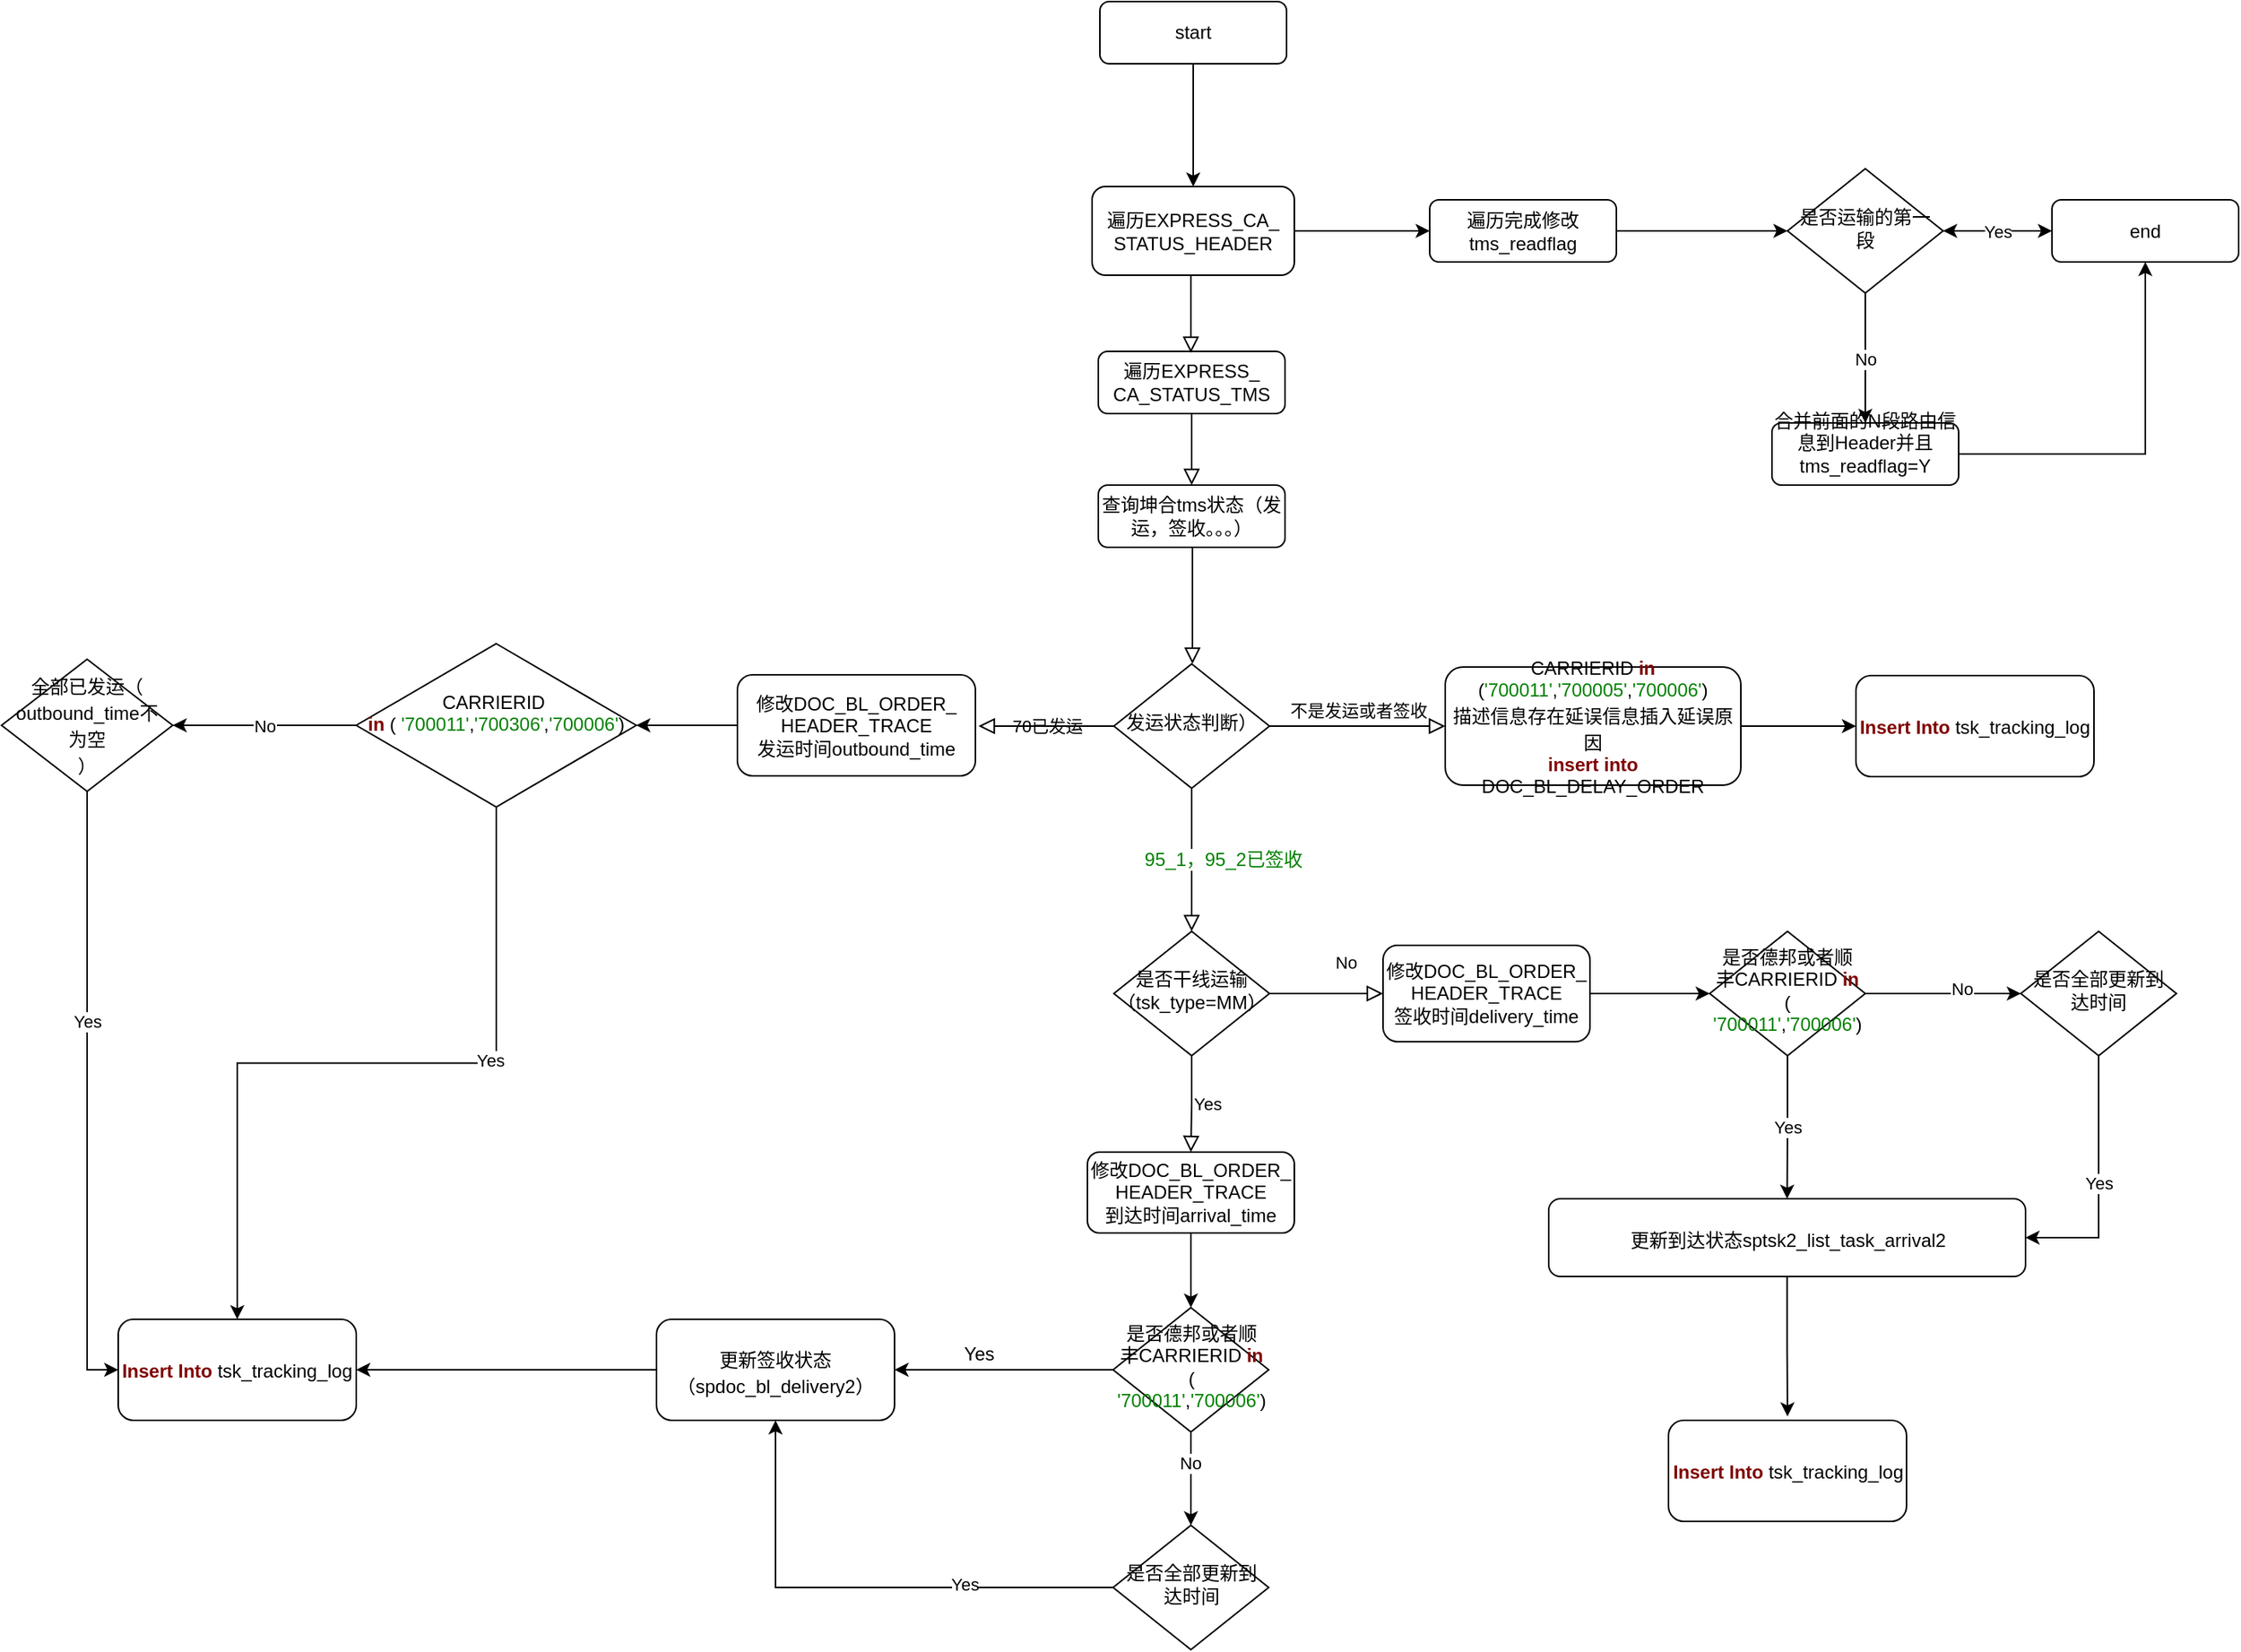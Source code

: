 <mxfile version="16.0.3" type="github">
  <diagram id="C5RBs43oDa-KdzZeNtuy" name="Page-1">
    <mxGraphModel dx="2253" dy="803" grid="1" gridSize="10" guides="1" tooltips="1" connect="1" arrows="1" fold="1" page="1" pageScale="1" pageWidth="827" pageHeight="1169" math="0" shadow="0">
      <root>
        <mxCell id="WIyWlLk6GJQsqaUBKTNV-0" />
        <mxCell id="WIyWlLk6GJQsqaUBKTNV-1" parent="WIyWlLk6GJQsqaUBKTNV-0" />
        <mxCell id="WIyWlLk6GJQsqaUBKTNV-2" value="" style="rounded=0;html=1;jettySize=auto;orthogonalLoop=1;fontSize=11;endArrow=block;endFill=0;endSize=8;strokeWidth=1;shadow=0;labelBackgroundColor=none;edgeStyle=orthogonalEdgeStyle;entryX=0.5;entryY=0;entryDx=0;entryDy=0;" parent="WIyWlLk6GJQsqaUBKTNV-1" source="WIyWlLk6GJQsqaUBKTNV-3" target="veHXGxF6ui8OIQlb3t_M-9" edge="1">
          <mxGeometry relative="1" as="geometry">
            <mxPoint x="387" y="460" as="targetPoint" />
          </mxGeometry>
        </mxCell>
        <mxCell id="WIyWlLk6GJQsqaUBKTNV-3" value="遍历&lt;span&gt;EXPRESS_&lt;br&gt;CA_STATUS_TMS&lt;/span&gt;" style="rounded=1;whiteSpace=wrap;html=1;fontSize=12;glass=0;strokeWidth=1;shadow=0;" parent="WIyWlLk6GJQsqaUBKTNV-1" vertex="1">
          <mxGeometry x="327" y="345" width="120" height="40" as="geometry" />
        </mxCell>
        <mxCell id="WIyWlLk6GJQsqaUBKTNV-4" value="&lt;span style=&quot;color: rgb(0 , 128 , 0) ; font-size: 12px ; background-color: rgb(255 , 255 , 255)&quot;&gt;95_1，&lt;/span&gt;&lt;span style=&quot;color: rgb(0 , 128 , 0) ; font-size: 12px ; background-color: rgb(255 , 255 , 255)&quot;&gt;95_2已签收&lt;/span&gt;" style="rounded=0;html=1;jettySize=auto;orthogonalLoop=1;fontSize=11;endArrow=block;endFill=0;endSize=8;strokeWidth=1;shadow=0;labelBackgroundColor=none;edgeStyle=orthogonalEdgeStyle;" parent="WIyWlLk6GJQsqaUBKTNV-1" source="WIyWlLk6GJQsqaUBKTNV-6" target="WIyWlLk6GJQsqaUBKTNV-10" edge="1">
          <mxGeometry y="20" relative="1" as="geometry">
            <mxPoint as="offset" />
          </mxGeometry>
        </mxCell>
        <mxCell id="WIyWlLk6GJQsqaUBKTNV-5" value="不是发运或者签收" style="edgeStyle=orthogonalEdgeStyle;rounded=0;html=1;jettySize=auto;orthogonalLoop=1;fontSize=11;endArrow=block;endFill=0;endSize=8;strokeWidth=1;shadow=0;labelBackgroundColor=none;" parent="WIyWlLk6GJQsqaUBKTNV-1" source="WIyWlLk6GJQsqaUBKTNV-6" target="WIyWlLk6GJQsqaUBKTNV-7" edge="1">
          <mxGeometry y="10" relative="1" as="geometry">
            <mxPoint as="offset" />
          </mxGeometry>
        </mxCell>
        <mxCell id="veHXGxF6ui8OIQlb3t_M-14" value="&lt;p class=&quot;p1&quot; style=&quot;margin: 0px ; font-stretch: normal ; font-size: 12px ; line-height: normal ; color: rgb(0 , 128 , 0)&quot;&gt;&lt;br&gt;&lt;/p&gt;" style="edgeLabel;html=1;align=center;verticalAlign=middle;resizable=0;points=[];" vertex="1" connectable="0" parent="WIyWlLk6GJQsqaUBKTNV-5">
          <mxGeometry x="-0.133" y="12" relative="1" as="geometry">
            <mxPoint as="offset" />
          </mxGeometry>
        </mxCell>
        <mxCell id="WIyWlLk6GJQsqaUBKTNV-6" value="发运状态判断）" style="rhombus;whiteSpace=wrap;html=1;shadow=0;fontFamily=Helvetica;fontSize=12;align=center;strokeWidth=1;spacing=6;spacingTop=-4;" parent="WIyWlLk6GJQsqaUBKTNV-1" vertex="1">
          <mxGeometry x="337" y="546" width="100" height="80" as="geometry" />
        </mxCell>
        <mxCell id="veHXGxF6ui8OIQlb3t_M-51" style="edgeStyle=orthogonalEdgeStyle;rounded=0;orthogonalLoop=1;jettySize=auto;html=1;entryX=0;entryY=0.5;entryDx=0;entryDy=0;" edge="1" parent="WIyWlLk6GJQsqaUBKTNV-1" source="WIyWlLk6GJQsqaUBKTNV-7" target="veHXGxF6ui8OIQlb3t_M-50">
          <mxGeometry relative="1" as="geometry" />
        </mxCell>
        <mxCell id="WIyWlLk6GJQsqaUBKTNV-7" value="&lt;p class=&quot;p1&quot; style=&quot;margin: 0px ; font-stretch: normal ; line-height: normal ; color: rgb(0 , 128 , 0)&quot;&gt;&lt;span class=&quot;s1&quot; style=&quot;color: rgb(0 , 0 , 0)&quot;&gt;CARRIERID &lt;/span&gt;&lt;span class=&quot;s2&quot; style=&quot;color: rgb(128 , 0 , 0)&quot;&gt;&lt;b&gt;in&lt;/b&gt;&lt;/span&gt;&lt;span class=&quot;s1&quot; style=&quot;color: rgb(0 , 0 , 0)&quot;&gt; (&lt;/span&gt;&#39;700011&#39;&lt;span class=&quot;s1&quot; style=&quot;color: rgb(0 , 0 , 0)&quot;&gt;,&lt;/span&gt;&#39;700005&#39;&lt;span class=&quot;s1&quot; style=&quot;color: rgb(0 , 0 , 0)&quot;&gt;,&lt;/span&gt;&#39;700006&#39;&lt;span class=&quot;s1&quot; style=&quot;color: rgb(0 , 0 , 0)&quot;&gt;)&lt;/span&gt;&lt;/p&gt;&lt;p class=&quot;p1&quot; style=&quot;margin: 0px ; font-stretch: normal ; line-height: normal&quot;&gt;描述信息存在延误信息插入延误原因&lt;/p&gt;&lt;p class=&quot;p1&quot; style=&quot;margin: 0px ; font-stretch: normal ; line-height: normal&quot;&gt;&lt;span class=&quot;s1&quot; style=&quot;color: rgb(128 , 0 , 0)&quot;&gt;&lt;b&gt;insert&lt;/b&gt;&lt;/span&gt; &lt;span class=&quot;s1&quot; style=&quot;color: rgb(128 , 0 , 0)&quot;&gt;&lt;b&gt;into&lt;/b&gt;&lt;/span&gt; DOC_BL_DELAY_ORDER&lt;/p&gt;" style="rounded=1;whiteSpace=wrap;html=1;fontSize=12;glass=0;strokeWidth=1;shadow=0;" parent="WIyWlLk6GJQsqaUBKTNV-1" vertex="1">
          <mxGeometry x="550" y="548" width="190" height="76" as="geometry" />
        </mxCell>
        <mxCell id="WIyWlLk6GJQsqaUBKTNV-8" value="No" style="rounded=0;html=1;jettySize=auto;orthogonalLoop=1;fontSize=11;endArrow=block;endFill=0;endSize=8;strokeWidth=1;shadow=0;labelBackgroundColor=none;edgeStyle=orthogonalEdgeStyle;" parent="WIyWlLk6GJQsqaUBKTNV-1" source="WIyWlLk6GJQsqaUBKTNV-10" target="WIyWlLk6GJQsqaUBKTNV-11" edge="1">
          <mxGeometry x="0.333" y="20" relative="1" as="geometry">
            <mxPoint as="offset" />
          </mxGeometry>
        </mxCell>
        <mxCell id="WIyWlLk6GJQsqaUBKTNV-9" value="Yes" style="edgeStyle=orthogonalEdgeStyle;rounded=0;html=1;jettySize=auto;orthogonalLoop=1;fontSize=11;endArrow=block;endFill=0;endSize=8;strokeWidth=1;shadow=0;labelBackgroundColor=none;" parent="WIyWlLk6GJQsqaUBKTNV-1" source="WIyWlLk6GJQsqaUBKTNV-10" target="WIyWlLk6GJQsqaUBKTNV-12" edge="1">
          <mxGeometry y="10" relative="1" as="geometry">
            <mxPoint as="offset" />
          </mxGeometry>
        </mxCell>
        <mxCell id="WIyWlLk6GJQsqaUBKTNV-10" value="是否干线运输（tsk_type=MM）" style="rhombus;whiteSpace=wrap;html=1;shadow=0;fontFamily=Helvetica;fontSize=12;align=center;strokeWidth=1;spacing=6;spacingTop=-4;" parent="WIyWlLk6GJQsqaUBKTNV-1" vertex="1">
          <mxGeometry x="337" y="718" width="100" height="80" as="geometry" />
        </mxCell>
        <mxCell id="veHXGxF6ui8OIQlb3t_M-35" style="edgeStyle=orthogonalEdgeStyle;rounded=0;orthogonalLoop=1;jettySize=auto;html=1;exitX=1;exitY=0.5;exitDx=0;exitDy=0;entryX=0;entryY=0.5;entryDx=0;entryDy=0;" edge="1" parent="WIyWlLk6GJQsqaUBKTNV-1" source="WIyWlLk6GJQsqaUBKTNV-11" target="veHXGxF6ui8OIQlb3t_M-32">
          <mxGeometry relative="1" as="geometry" />
        </mxCell>
        <mxCell id="WIyWlLk6GJQsqaUBKTNV-11" value="修改DOC_BL_ORDER_&lt;br&gt;HEADER_TRACE&lt;br&gt;签收时间&lt;span&gt;delivery_time&lt;/span&gt;" style="rounded=1;whiteSpace=wrap;html=1;fontSize=12;glass=0;strokeWidth=1;shadow=0;" parent="WIyWlLk6GJQsqaUBKTNV-1" vertex="1">
          <mxGeometry x="510" y="727" width="133" height="62" as="geometry" />
        </mxCell>
        <mxCell id="veHXGxF6ui8OIQlb3t_M-21" style="edgeStyle=orthogonalEdgeStyle;rounded=0;orthogonalLoop=1;jettySize=auto;html=1;entryX=0.5;entryY=0;entryDx=0;entryDy=0;" edge="1" parent="WIyWlLk6GJQsqaUBKTNV-1" source="WIyWlLk6GJQsqaUBKTNV-12" target="veHXGxF6ui8OIQlb3t_M-20">
          <mxGeometry relative="1" as="geometry" />
        </mxCell>
        <mxCell id="WIyWlLk6GJQsqaUBKTNV-12" value="修改DOC_BL_ORDER_&lt;br&gt;HEADER_TRACE&lt;br&gt;到达时间&lt;span&gt;arrival_time&lt;/span&gt;" style="rounded=1;whiteSpace=wrap;html=1;fontSize=12;glass=0;strokeWidth=1;shadow=0;" parent="WIyWlLk6GJQsqaUBKTNV-1" vertex="1">
          <mxGeometry x="320" y="860" width="133" height="52" as="geometry" />
        </mxCell>
        <mxCell id="veHXGxF6ui8OIQlb3t_M-60" style="edgeStyle=orthogonalEdgeStyle;rounded=0;orthogonalLoop=1;jettySize=auto;html=1;entryX=0;entryY=0.5;entryDx=0;entryDy=0;" edge="1" parent="WIyWlLk6GJQsqaUBKTNV-1" source="veHXGxF6ui8OIQlb3t_M-0" target="veHXGxF6ui8OIQlb3t_M-59">
          <mxGeometry relative="1" as="geometry" />
        </mxCell>
        <mxCell id="veHXGxF6ui8OIQlb3t_M-0" value="遍历&lt;span&gt;EXPRESS_CA_&lt;br&gt;STATUS_HEADER&lt;/span&gt;" style="rounded=1;whiteSpace=wrap;html=1;fontSize=12;glass=0;strokeWidth=1;shadow=0;" vertex="1" parent="WIyWlLk6GJQsqaUBKTNV-1">
          <mxGeometry x="323" y="239" width="130" height="57" as="geometry" />
        </mxCell>
        <mxCell id="veHXGxF6ui8OIQlb3t_M-1" value="" style="rounded=0;html=1;jettySize=auto;orthogonalLoop=1;fontSize=11;endArrow=block;endFill=0;endSize=8;strokeWidth=1;shadow=0;labelBackgroundColor=none;edgeStyle=orthogonalEdgeStyle;" edge="1" parent="WIyWlLk6GJQsqaUBKTNV-1">
          <mxGeometry relative="1" as="geometry">
            <mxPoint x="386.5" y="296" as="sourcePoint" />
            <mxPoint x="386.5" y="346" as="targetPoint" />
          </mxGeometry>
        </mxCell>
        <mxCell id="veHXGxF6ui8OIQlb3t_M-9" value="查询坤合tms状态（发运，签收。。。）" style="rounded=1;whiteSpace=wrap;html=1;fontSize=12;glass=0;strokeWidth=1;shadow=0;" vertex="1" parent="WIyWlLk6GJQsqaUBKTNV-1">
          <mxGeometry x="327" y="431" width="120" height="40" as="geometry" />
        </mxCell>
        <mxCell id="veHXGxF6ui8OIQlb3t_M-11" value="70已发运" style="rounded=0;html=1;jettySize=auto;orthogonalLoop=1;fontSize=11;endArrow=block;endFill=0;endSize=8;strokeWidth=1;shadow=0;labelBackgroundColor=none;edgeStyle=orthogonalEdgeStyle;entryX=1;entryY=0.5;entryDx=0;entryDy=0;exitX=0;exitY=0.5;exitDx=0;exitDy=0;" edge="1" parent="WIyWlLk6GJQsqaUBKTNV-1" source="WIyWlLk6GJQsqaUBKTNV-6">
          <mxGeometry relative="1" as="geometry">
            <mxPoint x="250" y="586" as="targetPoint" />
            <mxPoint x="333" y="580" as="sourcePoint" />
          </mxGeometry>
        </mxCell>
        <mxCell id="veHXGxF6ui8OIQlb3t_M-12" value="" style="rounded=0;html=1;jettySize=auto;orthogonalLoop=1;fontSize=11;endArrow=block;endFill=0;endSize=8;strokeWidth=1;shadow=0;labelBackgroundColor=none;edgeStyle=orthogonalEdgeStyle;" edge="1" parent="WIyWlLk6GJQsqaUBKTNV-1">
          <mxGeometry relative="1" as="geometry">
            <mxPoint x="387.5" y="546" as="targetPoint" />
            <mxPoint x="387.5" y="471" as="sourcePoint" />
          </mxGeometry>
        </mxCell>
        <mxCell id="veHXGxF6ui8OIQlb3t_M-18" style="edgeStyle=orthogonalEdgeStyle;rounded=0;orthogonalLoop=1;jettySize=auto;html=1;exitX=0;exitY=0.5;exitDx=0;exitDy=0;" edge="1" parent="WIyWlLk6GJQsqaUBKTNV-1" source="veHXGxF6ui8OIQlb3t_M-13" target="veHXGxF6ui8OIQlb3t_M-17">
          <mxGeometry relative="1" as="geometry" />
        </mxCell>
        <mxCell id="veHXGxF6ui8OIQlb3t_M-13" value="修改&lt;span&gt;DOC_BL_ORDER_&lt;br&gt;HEADER_TRACE&lt;br&gt;发运时间&lt;/span&gt;&lt;span&gt;outbound_time&lt;/span&gt;" style="rounded=1;whiteSpace=wrap;html=1;fontSize=12;glass=0;strokeWidth=1;shadow=0;" vertex="1" parent="WIyWlLk6GJQsqaUBKTNV-1">
          <mxGeometry x="95" y="553" width="153" height="65" as="geometry" />
        </mxCell>
        <mxCell id="veHXGxF6ui8OIQlb3t_M-53" style="edgeStyle=orthogonalEdgeStyle;rounded=0;orthogonalLoop=1;jettySize=auto;html=1;entryX=0.5;entryY=0;entryDx=0;entryDy=0;" edge="1" parent="WIyWlLk6GJQsqaUBKTNV-1" source="veHXGxF6ui8OIQlb3t_M-17" target="veHXGxF6ui8OIQlb3t_M-29">
          <mxGeometry relative="1" as="geometry" />
        </mxCell>
        <mxCell id="veHXGxF6ui8OIQlb3t_M-54" value="Yes" style="edgeLabel;html=1;align=center;verticalAlign=middle;resizable=0;points=[];" vertex="1" connectable="0" parent="veHXGxF6ui8OIQlb3t_M-53">
          <mxGeometry x="-0.345" y="-4" relative="1" as="geometry">
            <mxPoint as="offset" />
          </mxGeometry>
        </mxCell>
        <mxCell id="veHXGxF6ui8OIQlb3t_M-55" value="No" style="edgeStyle=orthogonalEdgeStyle;rounded=0;orthogonalLoop=1;jettySize=auto;html=1;entryX=1;entryY=0.5;entryDx=0;entryDy=0;" edge="1" parent="WIyWlLk6GJQsqaUBKTNV-1" source="veHXGxF6ui8OIQlb3t_M-17" target="veHXGxF6ui8OIQlb3t_M-52">
          <mxGeometry relative="1" as="geometry" />
        </mxCell>
        <mxCell id="veHXGxF6ui8OIQlb3t_M-17" value="&lt;p class=&quot;p1&quot; style=&quot;margin: 0px ; font-stretch: normal ; line-height: normal ; color: rgb(0 , 128 , 0)&quot;&gt;&lt;span class=&quot;s1&quot; style=&quot;color: rgb(0 , 0 , 0)&quot;&gt;CARRIERID&amp;nbsp;&lt;/span&gt;&lt;/p&gt;&lt;p class=&quot;p1&quot; style=&quot;margin: 0px ; font-stretch: normal ; line-height: normal ; color: rgb(0 , 128 , 0)&quot;&gt;&lt;span class=&quot;s2&quot; style=&quot;color: rgb(128 , 0 , 0)&quot;&gt;&lt;b&gt;in&lt;/b&gt;&lt;/span&gt;&lt;span class=&quot;s1&quot; style=&quot;color: rgb(0 , 0 , 0)&quot;&gt;&amp;nbsp;(&amp;nbsp;&lt;/span&gt;&#39;700011&#39;&lt;span class=&quot;s1&quot; style=&quot;color: rgb(0 , 0 , 0)&quot;&gt;,&lt;/span&gt;&#39;700306&#39;&lt;span class=&quot;s1&quot; style=&quot;color: rgb(0 , 0 , 0)&quot;&gt;,&lt;/span&gt;&#39;700006&#39;&lt;span class=&quot;s1&quot; style=&quot;color: rgb(0 , 0 , 0)&quot;&gt;)&lt;/span&gt;&lt;/p&gt;&lt;p class=&quot;p1&quot; style=&quot;margin: 0px ; font-stretch: normal ; line-height: normal ; color: rgb(0 , 128 , 0)&quot;&gt;&lt;br&gt;&lt;/p&gt;" style="rhombus;whiteSpace=wrap;html=1;shadow=0;fontFamily=Helvetica;fontSize=12;align=center;strokeWidth=1;spacing=6;spacingTop=-4;" vertex="1" parent="WIyWlLk6GJQsqaUBKTNV-1">
          <mxGeometry x="-150" y="533" width="180" height="105" as="geometry" />
        </mxCell>
        <mxCell id="veHXGxF6ui8OIQlb3t_M-30" style="edgeStyle=orthogonalEdgeStyle;rounded=0;orthogonalLoop=1;jettySize=auto;html=1;entryX=1;entryY=0.5;entryDx=0;entryDy=0;" edge="1" parent="WIyWlLk6GJQsqaUBKTNV-1" source="veHXGxF6ui8OIQlb3t_M-19" target="veHXGxF6ui8OIQlb3t_M-29">
          <mxGeometry relative="1" as="geometry" />
        </mxCell>
        <mxCell id="veHXGxF6ui8OIQlb3t_M-19" value="&lt;p class=&quot;p1&quot; style=&quot;margin: 0px ; font-stretch: normal ; line-height: normal&quot;&gt;更新签收状态（&lt;span&gt;spdoc_bl_delivery2&lt;/span&gt;&lt;span&gt;）&lt;/span&gt;&lt;/p&gt;" style="rounded=1;whiteSpace=wrap;html=1;fontSize=12;glass=0;strokeWidth=1;shadow=0;" vertex="1" parent="WIyWlLk6GJQsqaUBKTNV-1">
          <mxGeometry x="43" y="967.5" width="153" height="65" as="geometry" />
        </mxCell>
        <mxCell id="veHXGxF6ui8OIQlb3t_M-22" style="edgeStyle=orthogonalEdgeStyle;rounded=0;orthogonalLoop=1;jettySize=auto;html=1;entryX=1;entryY=0.5;entryDx=0;entryDy=0;" edge="1" parent="WIyWlLk6GJQsqaUBKTNV-1" source="veHXGxF6ui8OIQlb3t_M-20" target="veHXGxF6ui8OIQlb3t_M-19">
          <mxGeometry relative="1" as="geometry" />
        </mxCell>
        <mxCell id="veHXGxF6ui8OIQlb3t_M-25" style="edgeStyle=orthogonalEdgeStyle;rounded=0;orthogonalLoop=1;jettySize=auto;html=1;" edge="1" parent="WIyWlLk6GJQsqaUBKTNV-1" source="veHXGxF6ui8OIQlb3t_M-20" target="veHXGxF6ui8OIQlb3t_M-24">
          <mxGeometry relative="1" as="geometry" />
        </mxCell>
        <mxCell id="veHXGxF6ui8OIQlb3t_M-26" value="No" style="edgeLabel;html=1;align=center;verticalAlign=middle;resizable=0;points=[];" vertex="1" connectable="0" parent="veHXGxF6ui8OIQlb3t_M-25">
          <mxGeometry x="-0.333" y="-1" relative="1" as="geometry">
            <mxPoint as="offset" />
          </mxGeometry>
        </mxCell>
        <mxCell id="veHXGxF6ui8OIQlb3t_M-20" value="是否德邦或者顺丰&lt;span class=&quot;s1&quot;&gt;CARRIERID &lt;/span&gt;&lt;span class=&quot;s2&quot; style=&quot;color: rgb(128 , 0 , 0)&quot;&gt;&lt;b&gt;in&lt;/b&gt;&lt;/span&gt;&lt;span class=&quot;s1&quot;&gt; ( &lt;/span&gt;&lt;span style=&quot;color: rgb(0 , 128 , 0)&quot;&gt;&#39;700011&#39;&lt;/span&gt;&lt;span class=&quot;s1&quot;&gt;,&lt;/span&gt;&lt;span style=&quot;color: rgb(0 , 128 , 0)&quot;&gt;&#39;700006&#39;&lt;/span&gt;&lt;span class=&quot;s1&quot;&gt;)&lt;/span&gt;" style="rhombus;whiteSpace=wrap;html=1;shadow=0;fontFamily=Helvetica;fontSize=12;align=center;strokeWidth=1;spacing=6;spacingTop=-4;" vertex="1" parent="WIyWlLk6GJQsqaUBKTNV-1">
          <mxGeometry x="336.5" y="960" width="100" height="80" as="geometry" />
        </mxCell>
        <mxCell id="veHXGxF6ui8OIQlb3t_M-23" value="Yes" style="text;html=1;align=center;verticalAlign=middle;resizable=0;points=[];autosize=1;strokeColor=none;fillColor=none;" vertex="1" parent="WIyWlLk6GJQsqaUBKTNV-1">
          <mxGeometry x="230" y="980" width="40" height="20" as="geometry" />
        </mxCell>
        <mxCell id="veHXGxF6ui8OIQlb3t_M-27" style="edgeStyle=orthogonalEdgeStyle;rounded=0;orthogonalLoop=1;jettySize=auto;html=1;entryX=0.5;entryY=1;entryDx=0;entryDy=0;" edge="1" parent="WIyWlLk6GJQsqaUBKTNV-1" source="veHXGxF6ui8OIQlb3t_M-24" target="veHXGxF6ui8OIQlb3t_M-19">
          <mxGeometry relative="1" as="geometry" />
        </mxCell>
        <mxCell id="veHXGxF6ui8OIQlb3t_M-28" value="Yes" style="edgeLabel;html=1;align=center;verticalAlign=middle;resizable=0;points=[];" vertex="1" connectable="0" parent="veHXGxF6ui8OIQlb3t_M-27">
          <mxGeometry x="-0.405" y="-2" relative="1" as="geometry">
            <mxPoint x="1" as="offset" />
          </mxGeometry>
        </mxCell>
        <mxCell id="veHXGxF6ui8OIQlb3t_M-24" value="是否全部更新到达时间" style="rhombus;whiteSpace=wrap;html=1;shadow=0;fontFamily=Helvetica;fontSize=12;align=center;strokeWidth=1;spacing=6;spacingTop=-4;" vertex="1" parent="WIyWlLk6GJQsqaUBKTNV-1">
          <mxGeometry x="336.5" y="1100" width="100" height="80" as="geometry" />
        </mxCell>
        <mxCell id="veHXGxF6ui8OIQlb3t_M-29" value="&lt;p class=&quot;p1&quot; style=&quot;margin: 0px ; font-stretch: normal ; line-height: normal&quot;&gt;&lt;span class=&quot;s1&quot; style=&quot;color: rgb(128 , 0 , 0)&quot;&gt;&lt;b&gt;Insert&lt;/b&gt;&lt;/span&gt; &lt;span class=&quot;s1&quot; style=&quot;color: rgb(128 , 0 , 0)&quot;&gt;&lt;b&gt;Into&lt;/b&gt;&lt;/span&gt; tsk_tracking_log&lt;/p&gt;" style="rounded=1;whiteSpace=wrap;html=1;fontSize=12;glass=0;strokeWidth=1;shadow=0;" vertex="1" parent="WIyWlLk6GJQsqaUBKTNV-1">
          <mxGeometry x="-303" y="967.5" width="153" height="65" as="geometry" />
        </mxCell>
        <mxCell id="veHXGxF6ui8OIQlb3t_M-44" style="edgeStyle=orthogonalEdgeStyle;rounded=0;orthogonalLoop=1;jettySize=auto;html=1;" edge="1" parent="WIyWlLk6GJQsqaUBKTNV-1" source="veHXGxF6ui8OIQlb3t_M-31">
          <mxGeometry relative="1" as="geometry">
            <mxPoint x="770" y="1030" as="targetPoint" />
          </mxGeometry>
        </mxCell>
        <mxCell id="veHXGxF6ui8OIQlb3t_M-31" value="&lt;p class=&quot;p1&quot; style=&quot;margin: 0px ; font-stretch: normal ; line-height: normal&quot;&gt;更新到达状态sptsk2_list_task_arrival2&lt;/p&gt;" style="rounded=1;whiteSpace=wrap;html=1;fontSize=12;glass=0;strokeWidth=1;shadow=0;" vertex="1" parent="WIyWlLk6GJQsqaUBKTNV-1">
          <mxGeometry x="616.5" y="890" width="306.5" height="50" as="geometry" />
        </mxCell>
        <mxCell id="veHXGxF6ui8OIQlb3t_M-41" value="Yes" style="edgeStyle=orthogonalEdgeStyle;rounded=0;orthogonalLoop=1;jettySize=auto;html=1;" edge="1" parent="WIyWlLk6GJQsqaUBKTNV-1" source="veHXGxF6ui8OIQlb3t_M-32" target="veHXGxF6ui8OIQlb3t_M-31">
          <mxGeometry relative="1" as="geometry" />
        </mxCell>
        <mxCell id="veHXGxF6ui8OIQlb3t_M-42" style="edgeStyle=orthogonalEdgeStyle;rounded=0;orthogonalLoop=1;jettySize=auto;html=1;entryX=0;entryY=0.5;entryDx=0;entryDy=0;" edge="1" parent="WIyWlLk6GJQsqaUBKTNV-1" source="veHXGxF6ui8OIQlb3t_M-32" target="veHXGxF6ui8OIQlb3t_M-33">
          <mxGeometry relative="1" as="geometry" />
        </mxCell>
        <mxCell id="veHXGxF6ui8OIQlb3t_M-43" value="No" style="edgeLabel;html=1;align=center;verticalAlign=middle;resizable=0;points=[];" vertex="1" connectable="0" parent="veHXGxF6ui8OIQlb3t_M-42">
          <mxGeometry x="0.242" y="3" relative="1" as="geometry">
            <mxPoint as="offset" />
          </mxGeometry>
        </mxCell>
        <mxCell id="veHXGxF6ui8OIQlb3t_M-32" value="是否德邦或者顺丰&lt;span class=&quot;s1&quot;&gt;CARRIERID &lt;/span&gt;&lt;span class=&quot;s2&quot; style=&quot;color: rgb(128 , 0 , 0)&quot;&gt;&lt;b&gt;in&lt;/b&gt;&lt;/span&gt;&lt;span class=&quot;s1&quot;&gt; ( &lt;/span&gt;&lt;span style=&quot;color: rgb(0 , 128 , 0)&quot;&gt;&#39;700011&#39;&lt;/span&gt;&lt;span class=&quot;s1&quot;&gt;,&lt;/span&gt;&lt;span style=&quot;color: rgb(0 , 128 , 0)&quot;&gt;&#39;700006&#39;&lt;/span&gt;&lt;span class=&quot;s1&quot;&gt;)&lt;/span&gt;" style="rhombus;whiteSpace=wrap;html=1;shadow=0;fontFamily=Helvetica;fontSize=12;align=center;strokeWidth=1;spacing=6;spacingTop=-4;" vertex="1" parent="WIyWlLk6GJQsqaUBKTNV-1">
          <mxGeometry x="720" y="718" width="100" height="80" as="geometry" />
        </mxCell>
        <mxCell id="veHXGxF6ui8OIQlb3t_M-49" value="Yes" style="edgeStyle=orthogonalEdgeStyle;rounded=0;orthogonalLoop=1;jettySize=auto;html=1;entryX=1;entryY=0.5;entryDx=0;entryDy=0;" edge="1" parent="WIyWlLk6GJQsqaUBKTNV-1" source="veHXGxF6ui8OIQlb3t_M-33" target="veHXGxF6ui8OIQlb3t_M-31">
          <mxGeometry relative="1" as="geometry" />
        </mxCell>
        <mxCell id="veHXGxF6ui8OIQlb3t_M-33" value="是否全部更新到达时间" style="rhombus;whiteSpace=wrap;html=1;shadow=0;fontFamily=Helvetica;fontSize=12;align=center;strokeWidth=1;spacing=6;spacingTop=-4;" vertex="1" parent="WIyWlLk6GJQsqaUBKTNV-1">
          <mxGeometry x="920" y="718" width="100" height="80" as="geometry" />
        </mxCell>
        <mxCell id="veHXGxF6ui8OIQlb3t_M-34" value="&lt;p class=&quot;p1&quot; style=&quot;margin: 0px ; font-stretch: normal ; line-height: normal&quot;&gt;&lt;span class=&quot;s1&quot; style=&quot;color: rgb(128 , 0 , 0)&quot;&gt;&lt;b&gt;Insert&lt;/b&gt;&lt;/span&gt; &lt;span class=&quot;s1&quot; style=&quot;color: rgb(128 , 0 , 0)&quot;&gt;&lt;b&gt;Into&lt;/b&gt;&lt;/span&gt; tsk_tracking_log&lt;/p&gt;" style="rounded=1;whiteSpace=wrap;html=1;fontSize=12;glass=0;strokeWidth=1;shadow=0;" vertex="1" parent="WIyWlLk6GJQsqaUBKTNV-1">
          <mxGeometry x="693.5" y="1032.5" width="153" height="65" as="geometry" />
        </mxCell>
        <mxCell id="veHXGxF6ui8OIQlb3t_M-50" value="&lt;p class=&quot;p1&quot; style=&quot;margin: 0px ; font-stretch: normal ; line-height: normal&quot;&gt;&lt;span class=&quot;s1&quot; style=&quot;color: rgb(128 , 0 , 0)&quot;&gt;&lt;b&gt;Insert&lt;/b&gt;&lt;/span&gt; &lt;span class=&quot;s1&quot; style=&quot;color: rgb(128 , 0 , 0)&quot;&gt;&lt;b&gt;Into&lt;/b&gt;&lt;/span&gt; tsk_tracking_log&lt;/p&gt;" style="rounded=1;whiteSpace=wrap;html=1;fontSize=12;glass=0;strokeWidth=1;shadow=0;" vertex="1" parent="WIyWlLk6GJQsqaUBKTNV-1">
          <mxGeometry x="814" y="553.5" width="153" height="65" as="geometry" />
        </mxCell>
        <mxCell id="veHXGxF6ui8OIQlb3t_M-57" style="edgeStyle=orthogonalEdgeStyle;rounded=0;orthogonalLoop=1;jettySize=auto;html=1;entryX=0;entryY=0.5;entryDx=0;entryDy=0;" edge="1" parent="WIyWlLk6GJQsqaUBKTNV-1" source="veHXGxF6ui8OIQlb3t_M-52" target="veHXGxF6ui8OIQlb3t_M-29">
          <mxGeometry relative="1" as="geometry" />
        </mxCell>
        <mxCell id="veHXGxF6ui8OIQlb3t_M-58" value="Yes" style="edgeLabel;html=1;align=center;verticalAlign=middle;resizable=0;points=[];" vertex="1" connectable="0" parent="veHXGxF6ui8OIQlb3t_M-57">
          <mxGeometry x="-0.245" relative="1" as="geometry">
            <mxPoint as="offset" />
          </mxGeometry>
        </mxCell>
        <mxCell id="veHXGxF6ui8OIQlb3t_M-52" value="&lt;p class=&quot;p1&quot; style=&quot;margin: 0px ; font-stretch: normal ; line-height: normal ; color: rgb(0 , 128 , 0)&quot;&gt;&lt;span class=&quot;s1&quot; style=&quot;color: rgb(0 , 0 , 0)&quot;&gt;全部已发运（&lt;/span&gt;&lt;/p&gt;&lt;p class=&quot;p1&quot; style=&quot;margin: 0px ; font-stretch: normal ; line-height: normal ; color: rgb(0 , 128 , 0)&quot;&gt;&lt;span style=&quot;color: rgb(0 , 0 , 0)&quot;&gt;outbound_time不为空&lt;/span&gt;&lt;/p&gt;&lt;p class=&quot;p1&quot; style=&quot;margin: 0px ; font-stretch: normal ; line-height: normal ; color: rgb(0 , 128 , 0)&quot;&gt;&lt;span class=&quot;s1&quot; style=&quot;color: rgb(0 , 0 , 0)&quot;&gt;）&lt;/span&gt;&lt;/p&gt;" style="rhombus;whiteSpace=wrap;html=1;shadow=0;fontFamily=Helvetica;fontSize=12;align=center;strokeWidth=1;spacing=6;spacingTop=-4;" vertex="1" parent="WIyWlLk6GJQsqaUBKTNV-1">
          <mxGeometry x="-378" y="543" width="110" height="85" as="geometry" />
        </mxCell>
        <mxCell id="veHXGxF6ui8OIQlb3t_M-62" style="edgeStyle=orthogonalEdgeStyle;rounded=0;orthogonalLoop=1;jettySize=auto;html=1;" edge="1" parent="WIyWlLk6GJQsqaUBKTNV-1" source="veHXGxF6ui8OIQlb3t_M-59" target="veHXGxF6ui8OIQlb3t_M-61">
          <mxGeometry relative="1" as="geometry" />
        </mxCell>
        <mxCell id="veHXGxF6ui8OIQlb3t_M-59" value="遍历完成修改&lt;span&gt;tms_readflag&lt;/span&gt;" style="rounded=1;whiteSpace=wrap;html=1;fontSize=12;glass=0;strokeWidth=1;shadow=0;" vertex="1" parent="WIyWlLk6GJQsqaUBKTNV-1">
          <mxGeometry x="540" y="247.5" width="120" height="40" as="geometry" />
        </mxCell>
        <mxCell id="veHXGxF6ui8OIQlb3t_M-66" value="No" style="edgeStyle=orthogonalEdgeStyle;rounded=0;orthogonalLoop=1;jettySize=auto;html=1;" edge="1" parent="WIyWlLk6GJQsqaUBKTNV-1" source="veHXGxF6ui8OIQlb3t_M-61" target="veHXGxF6ui8OIQlb3t_M-63">
          <mxGeometry relative="1" as="geometry" />
        </mxCell>
        <mxCell id="veHXGxF6ui8OIQlb3t_M-68" value="No" style="edgeStyle=orthogonalEdgeStyle;rounded=0;orthogonalLoop=1;jettySize=auto;html=1;entryX=0.5;entryY=0;entryDx=0;entryDy=0;" edge="1" parent="WIyWlLk6GJQsqaUBKTNV-1" source="veHXGxF6ui8OIQlb3t_M-61" target="veHXGxF6ui8OIQlb3t_M-67">
          <mxGeometry relative="1" as="geometry" />
        </mxCell>
        <mxCell id="veHXGxF6ui8OIQlb3t_M-61" value="是否运输的第一段" style="rhombus;whiteSpace=wrap;html=1;shadow=0;fontFamily=Helvetica;fontSize=12;align=center;strokeWidth=1;spacing=6;spacingTop=-4;" vertex="1" parent="WIyWlLk6GJQsqaUBKTNV-1">
          <mxGeometry x="770" y="227.5" width="100" height="80" as="geometry" />
        </mxCell>
        <mxCell id="veHXGxF6ui8OIQlb3t_M-69" value="" style="edgeStyle=orthogonalEdgeStyle;rounded=0;orthogonalLoop=1;jettySize=auto;html=1;" edge="1" parent="WIyWlLk6GJQsqaUBKTNV-1" source="veHXGxF6ui8OIQlb3t_M-63" target="veHXGxF6ui8OIQlb3t_M-61">
          <mxGeometry relative="1" as="geometry" />
        </mxCell>
        <mxCell id="veHXGxF6ui8OIQlb3t_M-70" value="Yes" style="edgeLabel;html=1;align=center;verticalAlign=middle;resizable=0;points=[];" vertex="1" connectable="0" parent="veHXGxF6ui8OIQlb3t_M-69">
          <mxGeometry relative="1" as="geometry">
            <mxPoint as="offset" />
          </mxGeometry>
        </mxCell>
        <mxCell id="veHXGxF6ui8OIQlb3t_M-63" value="end" style="rounded=1;whiteSpace=wrap;html=1;fontSize=12;glass=0;strokeWidth=1;shadow=0;" vertex="1" parent="WIyWlLk6GJQsqaUBKTNV-1">
          <mxGeometry x="940" y="247.5" width="120" height="40" as="geometry" />
        </mxCell>
        <mxCell id="veHXGxF6ui8OIQlb3t_M-65" style="edgeStyle=orthogonalEdgeStyle;rounded=0;orthogonalLoop=1;jettySize=auto;html=1;" edge="1" parent="WIyWlLk6GJQsqaUBKTNV-1" source="veHXGxF6ui8OIQlb3t_M-64" target="veHXGxF6ui8OIQlb3t_M-0">
          <mxGeometry relative="1" as="geometry" />
        </mxCell>
        <mxCell id="veHXGxF6ui8OIQlb3t_M-64" value="start" style="rounded=1;whiteSpace=wrap;html=1;fontSize=12;glass=0;strokeWidth=1;shadow=0;" vertex="1" parent="WIyWlLk6GJQsqaUBKTNV-1">
          <mxGeometry x="328" y="120" width="120" height="40" as="geometry" />
        </mxCell>
        <mxCell id="veHXGxF6ui8OIQlb3t_M-71" style="edgeStyle=orthogonalEdgeStyle;rounded=0;orthogonalLoop=1;jettySize=auto;html=1;entryX=0.5;entryY=1;entryDx=0;entryDy=0;" edge="1" parent="WIyWlLk6GJQsqaUBKTNV-1" source="veHXGxF6ui8OIQlb3t_M-67" target="veHXGxF6ui8OIQlb3t_M-63">
          <mxGeometry relative="1" as="geometry" />
        </mxCell>
        <mxCell id="veHXGxF6ui8OIQlb3t_M-67" value="合并前面的N段路由信息到Header并且tms_readflag=Y&lt;br&gt;&amp;nbsp;" style="rounded=1;whiteSpace=wrap;html=1;fontSize=12;glass=0;strokeWidth=1;shadow=0;" vertex="1" parent="WIyWlLk6GJQsqaUBKTNV-1">
          <mxGeometry x="760" y="391" width="120" height="40" as="geometry" />
        </mxCell>
      </root>
    </mxGraphModel>
  </diagram>
</mxfile>
